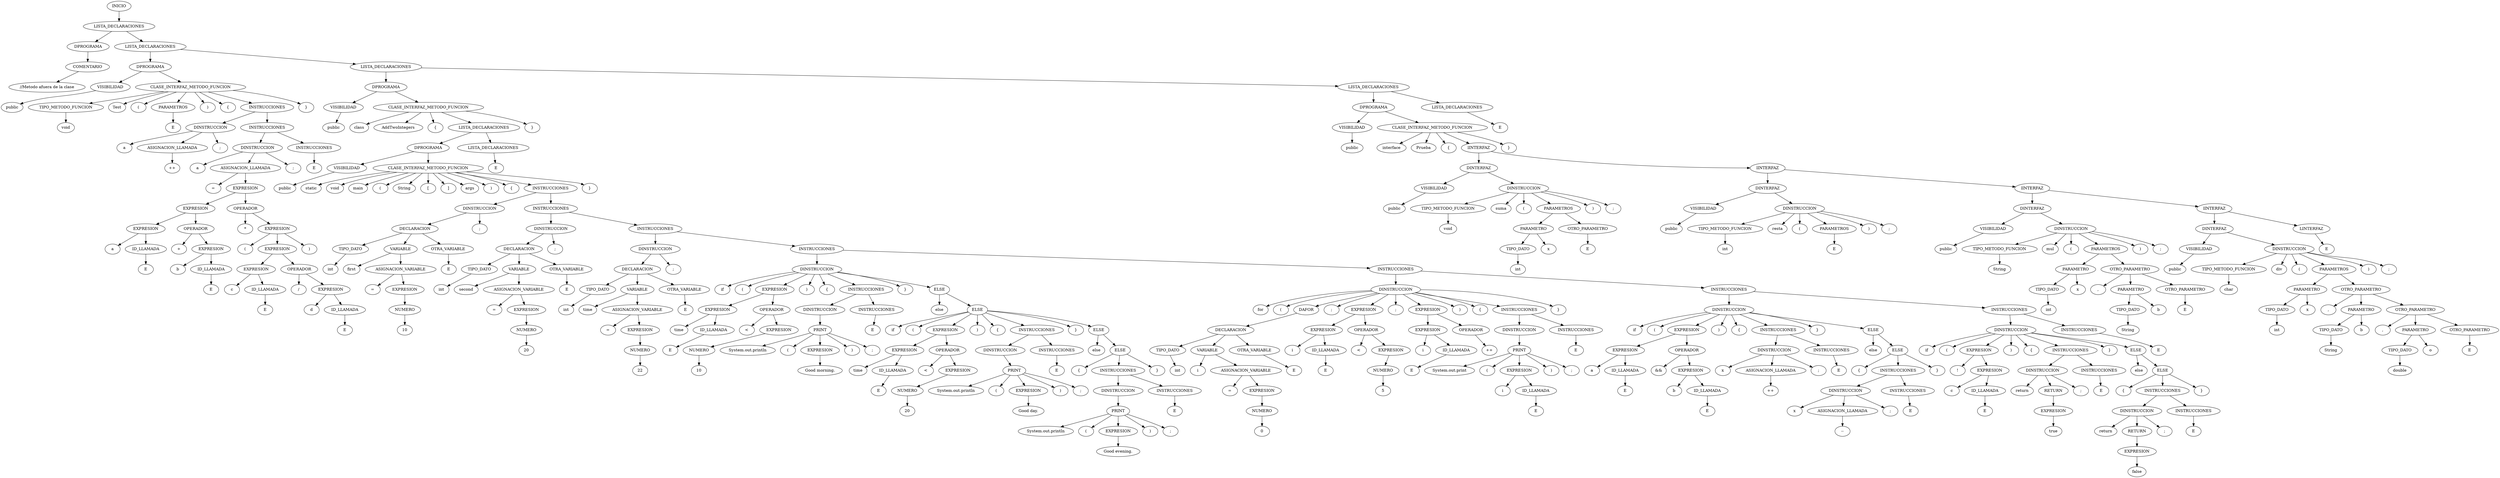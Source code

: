 digraph G {2125 [label= "INICIO" shape="oval"];
2125->2126;
2126 [label= "LISTA_DECLARACIONES" shape="oval"];
2126->2127;
2127 [label= "DPROGRAMA" shape="oval"];
2127->2128;
2128 [label= "COMENTARIO" shape="oval"];
2128->2129;
2129 [label= "//Metodo afuera de la clase" shape="oval"];
2126->2130;
2130 [label= "LISTA_DECLARACIONES" shape="oval"];
2130->2131;
2131 [label= "DPROGRAMA" shape="oval"];
2131->2132;
2132 [label= "VISIBILIDAD" shape="oval"];
2132->2133;
2133 [label= "public" shape="oval"];
2131->2134;
2134 [label= "CLASE_INTERFAZ_METODO_FUNCION" shape="oval"];
2134->2135;
2135 [label= "TIPO_METODO_FUNCION" shape="oval"];
2135->2136;
2136 [label= "void" shape="oval"];
2134->2137;
2137 [label= "Test" shape="oval"];
2134->2138;
2138 [label= "(" shape="oval"];
2134->2139;
2139 [label= "PARAMETROS" shape="oval"];
2139->2140;
2140 [label= "E" shape="oval"];
2134->2141;
2141 [label= ")" shape="oval"];
2134->2142;
2142 [label= "{" shape="oval"];
2134->2143;
2143 [label= "INSTRUCCIONES" shape="oval"];
2143->2144;
2144 [label= "DINSTRUCCION" shape="oval"];
2144->2145;
2145 [label= "a" shape="oval"];
2144->2146;
2146 [label= "ASIGNACION_LLAMADA" shape="oval"];
2146->2147;
2147 [label= "++" shape="oval"];
2144->2148;
2148 [label= ";" shape="oval"];
2143->2149;
2149 [label= "INSTRUCCIONES" shape="oval"];
2149->2150;
2150 [label= "DINSTRUCCION" shape="oval"];
2150->2151;
2151 [label= "a" shape="oval"];
2150->2152;
2152 [label= "ASIGNACION_LLAMADA" shape="oval"];
2152->2153;
2153 [label= "=" shape="oval"];
2152->2154;
2154 [label= "EXPRESION" shape="oval"];
2154->2155;
2155 [label= "EXPRESION" shape="oval"];
2155->2156;
2156 [label= "EXPRESION" shape="oval"];
2156->2157;
2157 [label= "a" shape="oval"];
2156->2158;
2158 [label= "ID_LLAMADA" shape="oval"];
2158->2159;
2159 [label= "E" shape="oval"];
2155->2160;
2160 [label= "OPERADOR" shape="oval"];
2160->2161;
2161 [label= "+" shape="oval"];
2160->2162;
2162 [label= "EXPRESION" shape="oval"];
2162->2163;
2163 [label= "b" shape="oval"];
2162->2164;
2164 [label= "ID_LLAMADA" shape="oval"];
2164->2165;
2165 [label= "E" shape="oval"];
2154->2166;
2166 [label= "OPERADOR" shape="oval"];
2166->2167;
2167 [label= "*" shape="oval"];
2166->2168;
2168 [label= "EXPRESION" shape="oval"];
2168->2169;
2169 [label= "(" shape="oval"];
2168->2170;
2170 [label= "EXPRESION" shape="oval"];
2170->2171;
2171 [label= "EXPRESION" shape="oval"];
2171->2172;
2172 [label= "c" shape="oval"];
2171->2173;
2173 [label= "ID_LLAMADA" shape="oval"];
2173->2174;
2174 [label= "E" shape="oval"];
2170->2175;
2175 [label= "OPERADOR" shape="oval"];
2175->2176;
2176 [label= "/" shape="oval"];
2175->2177;
2177 [label= "EXPRESION" shape="oval"];
2177->2178;
2178 [label= "d" shape="oval"];
2177->2179;
2179 [label= "ID_LLAMADA" shape="oval"];
2179->2180;
2180 [label= "E" shape="oval"];
2168->2181;
2181 [label= ")" shape="oval"];
2150->2182;
2182 [label= ";" shape="oval"];
2149->2183;
2183 [label= "INSTRUCCIONES" shape="oval"];
2183->2184;
2184 [label= "E" shape="oval"];
2134->2185;
2185 [label= "}" shape="oval"];
2130->2186;
2186 [label= "LISTA_DECLARACIONES" shape="oval"];
2186->2187;
2187 [label= "DPROGRAMA" shape="oval"];
2187->2188;
2188 [label= "VISIBILIDAD" shape="oval"];
2188->2189;
2189 [label= "public" shape="oval"];
2187->2190;
2190 [label= "CLASE_INTERFAZ_METODO_FUNCION" shape="oval"];
2190->2191;
2191 [label= "class" shape="oval"];
2190->2192;
2192 [label= "AddTwoIntegers" shape="oval"];
2190->2193;
2193 [label= "{" shape="oval"];
2190->2194;
2194 [label= "LISTA_DECLARACIONES" shape="oval"];
2194->2195;
2195 [label= "DPROGRAMA" shape="oval"];
2195->2196;
2196 [label= "VISIBILIDAD" shape="oval"];
2196->2197;
2197 [label= "public" shape="oval"];
2195->2198;
2198 [label= "CLASE_INTERFAZ_METODO_FUNCION" shape="oval"];
2198->2199;
2199 [label= "static" shape="oval"];
2198->2200;
2200 [label= "void" shape="oval"];
2198->2201;
2201 [label= "main" shape="oval"];
2198->2202;
2202 [label= "(" shape="oval"];
2198->2203;
2203 [label= "String" shape="oval"];
2198->2204;
2204 [label= "[" shape="oval"];
2198->2205;
2205 [label= "]" shape="oval"];
2198->2206;
2206 [label= "args" shape="oval"];
2198->2207;
2207 [label= ")" shape="oval"];
2198->2208;
2208 [label= "{" shape="oval"];
2198->2209;
2209 [label= "INSTRUCCIONES" shape="oval"];
2209->2210;
2210 [label= "DINSTRUCCION" shape="oval"];
2210->2211;
2211 [label= "DECLARACION" shape="oval"];
2211->2212;
2212 [label= "TIPO_DATO" shape="oval"];
2212->2213;
2213 [label= "int" shape="oval"];
2211->2214;
2214 [label= "VARIABLE" shape="oval"];
2214->2215;
2215 [label= "first" shape="oval"];
2214->2216;
2216 [label= "ASIGNACION_VARIABLE" shape="oval"];
2216->2217;
2217 [label= "=" shape="oval"];
2216->2218;
2218 [label= "EXPRESION" shape="oval"];
2218->2219;
2219 [label= "NUMERO" shape="oval"];
2219->2220;
2220 [label= "10" shape="oval"];
2211->2221;
2221 [label= "OTRA_VARIABLE" shape="oval"];
2221->2222;
2222 [label= "E" shape="oval"];
2210->2223;
2223 [label= ";" shape="oval"];
2209->2224;
2224 [label= "INSTRUCCIONES" shape="oval"];
2224->2225;
2225 [label= "DINSTRUCCION" shape="oval"];
2225->2226;
2226 [label= "DECLARACION" shape="oval"];
2226->2227;
2227 [label= "TIPO_DATO" shape="oval"];
2227->2228;
2228 [label= "int" shape="oval"];
2226->2229;
2229 [label= "VARIABLE" shape="oval"];
2229->2230;
2230 [label= "second" shape="oval"];
2229->2231;
2231 [label= "ASIGNACION_VARIABLE" shape="oval"];
2231->2232;
2232 [label= "=" shape="oval"];
2231->2233;
2233 [label= "EXPRESION" shape="oval"];
2233->2234;
2234 [label= "NUMERO" shape="oval"];
2234->2235;
2235 [label= "20" shape="oval"];
2226->2236;
2236 [label= "OTRA_VARIABLE" shape="oval"];
2236->2237;
2237 [label= "E" shape="oval"];
2225->2238;
2238 [label= ";" shape="oval"];
2224->2239;
2239 [label= "INSTRUCCIONES" shape="oval"];
2239->2240;
2240 [label= "DINSTRUCCION" shape="oval"];
2240->2241;
2241 [label= "DECLARACION" shape="oval"];
2241->2242;
2242 [label= "TIPO_DATO" shape="oval"];
2242->2243;
2243 [label= "int" shape="oval"];
2241->2244;
2244 [label= "VARIABLE" shape="oval"];
2244->2245;
2245 [label= "time" shape="oval"];
2244->2246;
2246 [label= "ASIGNACION_VARIABLE" shape="oval"];
2246->2247;
2247 [label= "=" shape="oval"];
2246->2248;
2248 [label= "EXPRESION" shape="oval"];
2248->2249;
2249 [label= "NUMERO" shape="oval"];
2249->2250;
2250 [label= "22" shape="oval"];
2241->2251;
2251 [label= "OTRA_VARIABLE" shape="oval"];
2251->2252;
2252 [label= "E" shape="oval"];
2240->2253;
2253 [label= ";" shape="oval"];
2239->2254;
2254 [label= "INSTRUCCIONES" shape="oval"];
2254->2255;
2255 [label= "DINSTRUCCION" shape="oval"];
2255->2256;
2256 [label= "if" shape="oval"];
2255->2257;
2257 [label= "(" shape="oval"];
2255->2258;
2258 [label= "EXPRESION" shape="oval"];
2258->2259;
2259 [label= "EXPRESION" shape="oval"];
2259->2260;
2260 [label= "time" shape="oval"];
2259->2261;
2261 [label= "ID_LLAMADA" shape="oval"];
2261->2262;
2262 [label= "E" shape="oval"];
2258->2263;
2263 [label= "OPERADOR" shape="oval"];
2263->2264;
2264 [label= "<" shape="oval"];
2263->2265;
2265 [label= "EXPRESION" shape="oval"];
2265->2266;
2266 [label= "NUMERO" shape="oval"];
2266->2267;
2267 [label= "10" shape="oval"];
2255->2268;
2268 [label= ")" shape="oval"];
2255->2269;
2269 [label= "{" shape="oval"];
2255->2270;
2270 [label= "INSTRUCCIONES" shape="oval"];
2270->2271;
2271 [label= "DINSTRUCCION" shape="oval"];
2271->2272;
2272 [label= "PRINT" shape="oval"];
2272->2273;
2273 [label= "System.out.println" shape="oval"];
2272->2274;
2274 [label= "(" shape="oval"];
2272->2275;
2275 [label= "EXPRESION" shape="oval"];
2275->2276;
2276 [label= "Good morning." shape="oval"];
2272->2277;
2277 [label= ")" shape="oval"];
2272->2278;
2278 [label= ";" shape="oval"];
2270->2279;
2279 [label= "INSTRUCCIONES" shape="oval"];
2279->2280;
2280 [label= "E" shape="oval"];
2255->2281;
2281 [label= "}" shape="oval"];
2255->2282;
2282 [label= "ELSE" shape="oval"];
2282->2283;
2283 [label= "else" shape="oval"];
2282->2284;
2284 [label= "ELSE" shape="oval"];
2284->2285;
2285 [label= "if" shape="oval"];
2284->2286;
2286 [label= "(" shape="oval"];
2284->2287;
2287 [label= "EXPRESION" shape="oval"];
2287->2288;
2288 [label= "EXPRESION" shape="oval"];
2288->2289;
2289 [label= "time" shape="oval"];
2288->2290;
2290 [label= "ID_LLAMADA" shape="oval"];
2290->2291;
2291 [label= "E" shape="oval"];
2287->2292;
2292 [label= "OPERADOR" shape="oval"];
2292->2293;
2293 [label= "<" shape="oval"];
2292->2294;
2294 [label= "EXPRESION" shape="oval"];
2294->2295;
2295 [label= "NUMERO" shape="oval"];
2295->2296;
2296 [label= "20" shape="oval"];
2284->2297;
2297 [label= ")" shape="oval"];
2284->2298;
2298 [label= "{" shape="oval"];
2284->2299;
2299 [label= "INSTRUCCIONES" shape="oval"];
2299->2300;
2300 [label= "DINSTRUCCION" shape="oval"];
2300->2301;
2301 [label= "PRINT" shape="oval"];
2301->2302;
2302 [label= "System.out.println" shape="oval"];
2301->2303;
2303 [label= "(" shape="oval"];
2301->2304;
2304 [label= "EXPRESION" shape="oval"];
2304->2305;
2305 [label= "Good day." shape="oval"];
2301->2306;
2306 [label= ")" shape="oval"];
2301->2307;
2307 [label= ";" shape="oval"];
2299->2308;
2308 [label= "INSTRUCCIONES" shape="oval"];
2308->2309;
2309 [label= "E" shape="oval"];
2284->2310;
2310 [label= "}" shape="oval"];
2284->2311;
2311 [label= "ELSE" shape="oval"];
2311->2312;
2312 [label= "else" shape="oval"];
2311->2313;
2313 [label= "ELSE" shape="oval"];
2313->2314;
2314 [label= "{" shape="oval"];
2313->2315;
2315 [label= "INSTRUCCIONES" shape="oval"];
2315->2316;
2316 [label= "DINSTRUCCION" shape="oval"];
2316->2317;
2317 [label= "PRINT" shape="oval"];
2317->2318;
2318 [label= "System.out.println" shape="oval"];
2317->2319;
2319 [label= "(" shape="oval"];
2317->2320;
2320 [label= "EXPRESION" shape="oval"];
2320->2321;
2321 [label= "Good evening." shape="oval"];
2317->2322;
2322 [label= ")" shape="oval"];
2317->2323;
2323 [label= ";" shape="oval"];
2315->2324;
2324 [label= "INSTRUCCIONES" shape="oval"];
2324->2325;
2325 [label= "E" shape="oval"];
2313->2326;
2326 [label= "}" shape="oval"];
2254->2327;
2327 [label= "INSTRUCCIONES" shape="oval"];
2327->2328;
2328 [label= "DINSTRUCCION" shape="oval"];
2328->2329;
2329 [label= "for" shape="oval"];
2328->2330;
2330 [label= "(" shape="oval"];
2328->2331;
2331 [label= "DAFOR" shape="oval"];
2331->2332;
2332 [label= "DECLARACION" shape="oval"];
2332->2333;
2333 [label= "TIPO_DATO" shape="oval"];
2333->2334;
2334 [label= "int" shape="oval"];
2332->2335;
2335 [label= "VARIABLE" shape="oval"];
2335->2336;
2336 [label= "i" shape="oval"];
2335->2337;
2337 [label= "ASIGNACION_VARIABLE" shape="oval"];
2337->2338;
2338 [label= "=" shape="oval"];
2337->2339;
2339 [label= "EXPRESION" shape="oval"];
2339->2340;
2340 [label= "NUMERO" shape="oval"];
2340->2341;
2341 [label= "0" shape="oval"];
2332->2342;
2342 [label= "OTRA_VARIABLE" shape="oval"];
2342->2343;
2343 [label= "E" shape="oval"];
2328->2344;
2344 [label= ";" shape="oval"];
2328->2345;
2345 [label= "EXPRESION" shape="oval"];
2345->2346;
2346 [label= "EXPRESION" shape="oval"];
2346->2347;
2347 [label= "i" shape="oval"];
2346->2348;
2348 [label= "ID_LLAMADA" shape="oval"];
2348->2349;
2349 [label= "E" shape="oval"];
2345->2350;
2350 [label= "OPERADOR" shape="oval"];
2350->2351;
2351 [label= "<" shape="oval"];
2350->2352;
2352 [label= "EXPRESION" shape="oval"];
2352->2353;
2353 [label= "NUMERO" shape="oval"];
2353->2354;
2354 [label= "5" shape="oval"];
2328->2355;
2355 [label= ";" shape="oval"];
2328->2356;
2356 [label= "EXPRESION" shape="oval"];
2356->2357;
2357 [label= "EXPRESION" shape="oval"];
2357->2358;
2358 [label= "i" shape="oval"];
2357->2359;
2359 [label= "ID_LLAMADA" shape="oval"];
2359->2360;
2360 [label= "E" shape="oval"];
2356->2361;
2361 [label= "OPERADOR" shape="oval"];
2361->2362;
2362 [label= "++" shape="oval"];
2328->2363;
2363 [label= ")" shape="oval"];
2328->2364;
2364 [label= "{" shape="oval"];
2328->2365;
2365 [label= "INSTRUCCIONES" shape="oval"];
2365->2366;
2366 [label= "DINSTRUCCION" shape="oval"];
2366->2367;
2367 [label= "PRINT" shape="oval"];
2367->2368;
2368 [label= "System.out.print" shape="oval"];
2367->2369;
2369 [label= "(" shape="oval"];
2367->2370;
2370 [label= "EXPRESION" shape="oval"];
2370->2371;
2371 [label= "i" shape="oval"];
2370->2372;
2372 [label= "ID_LLAMADA" shape="oval"];
2372->2373;
2373 [label= "E" shape="oval"];
2367->2374;
2374 [label= ")" shape="oval"];
2367->2375;
2375 [label= ";" shape="oval"];
2365->2376;
2376 [label= "INSTRUCCIONES" shape="oval"];
2376->2377;
2377 [label= "E" shape="oval"];
2328->2378;
2378 [label= "}" shape="oval"];
2327->2379;
2379 [label= "INSTRUCCIONES" shape="oval"];
2379->2380;
2380 [label= "DINSTRUCCION" shape="oval"];
2380->2381;
2381 [label= "if" shape="oval"];
2380->2382;
2382 [label= "(" shape="oval"];
2380->2383;
2383 [label= "EXPRESION" shape="oval"];
2383->2384;
2384 [label= "EXPRESION" shape="oval"];
2384->2385;
2385 [label= "a" shape="oval"];
2384->2386;
2386 [label= "ID_LLAMADA" shape="oval"];
2386->2387;
2387 [label= "E" shape="oval"];
2383->2388;
2388 [label= "OPERADOR" shape="oval"];
2388->2389;
2389 [label= "&&" shape="oval"];
2388->2390;
2390 [label= "EXPRESION" shape="oval"];
2390->2391;
2391 [label= "b" shape="oval"];
2390->2392;
2392 [label= "ID_LLAMADA" shape="oval"];
2392->2393;
2393 [label= "E" shape="oval"];
2380->2394;
2394 [label= ")" shape="oval"];
2380->2395;
2395 [label= "{" shape="oval"];
2380->2396;
2396 [label= "INSTRUCCIONES" shape="oval"];
2396->2397;
2397 [label= "DINSTRUCCION" shape="oval"];
2397->2398;
2398 [label= "x" shape="oval"];
2397->2399;
2399 [label= "ASIGNACION_LLAMADA" shape="oval"];
2399->2400;
2400 [label= "++" shape="oval"];
2397->2401;
2401 [label= ";" shape="oval"];
2396->2402;
2402 [label= "INSTRUCCIONES" shape="oval"];
2402->2403;
2403 [label= "E" shape="oval"];
2380->2404;
2404 [label= "}" shape="oval"];
2380->2405;
2405 [label= "ELSE" shape="oval"];
2405->2406;
2406 [label= "else" shape="oval"];
2405->2407;
2407 [label= "ELSE" shape="oval"];
2407->2408;
2408 [label= "{" shape="oval"];
2407->2409;
2409 [label= "INSTRUCCIONES" shape="oval"];
2409->2410;
2410 [label= "DINSTRUCCION" shape="oval"];
2410->2411;
2411 [label= "x" shape="oval"];
2410->2412;
2412 [label= "ASIGNACION_LLAMADA" shape="oval"];
2412->2413;
2413 [label= "--" shape="oval"];
2410->2414;
2414 [label= ";" shape="oval"];
2409->2415;
2415 [label= "INSTRUCCIONES" shape="oval"];
2415->2416;
2416 [label= "E" shape="oval"];
2407->2417;
2417 [label= "}" shape="oval"];
2379->2418;
2418 [label= "INSTRUCCIONES" shape="oval"];
2418->2419;
2419 [label= "DINSTRUCCION" shape="oval"];
2419->2420;
2420 [label= "if" shape="oval"];
2419->2421;
2421 [label= "(" shape="oval"];
2419->2422;
2422 [label= "EXPRESION" shape="oval"];
2422->2423;
2423 [label= "!" shape="oval"];
2422->2424;
2424 [label= "EXPRESION" shape="oval"];
2424->2425;
2425 [label= "c" shape="oval"];
2424->2426;
2426 [label= "ID_LLAMADA" shape="oval"];
2426->2427;
2427 [label= "E" shape="oval"];
2419->2428;
2428 [label= ")" shape="oval"];
2419->2429;
2429 [label= "{" shape="oval"];
2419->2430;
2430 [label= "INSTRUCCIONES" shape="oval"];
2430->2431;
2431 [label= "DINSTRUCCION" shape="oval"];
2431->2432;
2432 [label= "return" shape="oval"];
2431->2433;
2433 [label= "RETURN" shape="oval"];
2433->2434;
2434 [label= "EXPRESION" shape="oval"];
2434->2435;
2435 [label= "true" shape="oval"];
2431->2436;
2436 [label= ";" shape="oval"];
2430->2437;
2437 [label= "INSTRUCCIONES" shape="oval"];
2437->2438;
2438 [label= "E" shape="oval"];
2419->2439;
2439 [label= "}" shape="oval"];
2419->2440;
2440 [label= "ELSE" shape="oval"];
2440->2441;
2441 [label= "else" shape="oval"];
2440->2442;
2442 [label= "ELSE" shape="oval"];
2442->2443;
2443 [label= "{" shape="oval"];
2442->2444;
2444 [label= "INSTRUCCIONES" shape="oval"];
2444->2445;
2445 [label= "DINSTRUCCION" shape="oval"];
2445->2446;
2446 [label= "return" shape="oval"];
2445->2447;
2447 [label= "RETURN" shape="oval"];
2447->2448;
2448 [label= "EXPRESION" shape="oval"];
2448->2449;
2449 [label= "false" shape="oval"];
2445->2450;
2450 [label= ";" shape="oval"];
2444->2451;
2451 [label= "INSTRUCCIONES" shape="oval"];
2451->2452;
2452 [label= "E" shape="oval"];
2442->2453;
2453 [label= "}" shape="oval"];
2418->2454;
2454 [label= "INSTRUCCIONES" shape="oval"];
2454->2455;
2455 [label= "E" shape="oval"];
2198->2456;
2456 [label= "}" shape="oval"];
2194->2457;
2457 [label= "LISTA_DECLARACIONES" shape="oval"];
2457->2458;
2458 [label= "E" shape="oval"];
2190->2459;
2459 [label= "}" shape="oval"];
2186->2460;
2460 [label= "LISTA_DECLARACIONES" shape="oval"];
2460->2461;
2461 [label= "DPROGRAMA" shape="oval"];
2461->2462;
2462 [label= "VISIBILIDAD" shape="oval"];
2462->2463;
2463 [label= "public" shape="oval"];
2461->2464;
2464 [label= "CLASE_INTERFAZ_METODO_FUNCION" shape="oval"];
2464->2465;
2465 [label= "interface" shape="oval"];
2464->2466;
2466 [label= "Prueba" shape="oval"];
2464->2467;
2467 [label= "{" shape="oval"];
2464->2468;
2468 [label= "lINTERFAZ" shape="oval"];
2468->2469;
2469 [label= "DINTERFAZ" shape="oval"];
2469->2470;
2470 [label= "VISIBILIDAD" shape="oval"];
2470->2471;
2471 [label= "public" shape="oval"];
2469->2472;
2472 [label= "DINSTRUCCION" shape="oval"];
2472->2473;
2473 [label= "TIPO_METODO_FUNCION" shape="oval"];
2473->2474;
2474 [label= "void" shape="oval"];
2472->2475;
2475 [label= "suma" shape="oval"];
2472->2476;
2476 [label= "(" shape="oval"];
2472->2477;
2477 [label= "PARAMETROS" shape="oval"];
2477->2478;
2478 [label= "PARAMETRO" shape="oval"];
2478->2479;
2479 [label= "TIPO_DATO" shape="oval"];
2479->2480;
2480 [label= "int" shape="oval"];
2478->2481;
2481 [label= "x" shape="oval"];
2477->2482;
2482 [label= "OTRO_PARAMETRO" shape="oval"];
2482->2483;
2483 [label= "E" shape="oval"];
2472->2484;
2484 [label= ")" shape="oval"];
2472->2485;
2485 [label= ";" shape="oval"];
2468->2486;
2486 [label= "lINTERFAZ" shape="oval"];
2486->2487;
2487 [label= "DINTERFAZ" shape="oval"];
2487->2488;
2488 [label= "VISIBILIDAD" shape="oval"];
2488->2489;
2489 [label= "public" shape="oval"];
2487->2490;
2490 [label= "DINSTRUCCION" shape="oval"];
2490->2491;
2491 [label= "TIPO_METODO_FUNCION" shape="oval"];
2491->2492;
2492 [label= "int" shape="oval"];
2490->2493;
2493 [label= "resta" shape="oval"];
2490->2494;
2494 [label= "(" shape="oval"];
2490->2495;
2495 [label= "PARAMETROS" shape="oval"];
2495->2496;
2496 [label= "E" shape="oval"];
2490->2497;
2497 [label= ")" shape="oval"];
2490->2498;
2498 [label= ";" shape="oval"];
2486->2499;
2499 [label= "lINTERFAZ" shape="oval"];
2499->2500;
2500 [label= "DINTERFAZ" shape="oval"];
2500->2501;
2501 [label= "VISIBILIDAD" shape="oval"];
2501->2502;
2502 [label= "public" shape="oval"];
2500->2503;
2503 [label= "DINSTRUCCION" shape="oval"];
2503->2504;
2504 [label= "TIPO_METODO_FUNCION" shape="oval"];
2504->2505;
2505 [label= "String" shape="oval"];
2503->2506;
2506 [label= "mul" shape="oval"];
2503->2507;
2507 [label= "(" shape="oval"];
2503->2508;
2508 [label= "PARAMETROS" shape="oval"];
2508->2509;
2509 [label= "PARAMETRO" shape="oval"];
2509->2510;
2510 [label= "TIPO_DATO" shape="oval"];
2510->2511;
2511 [label= "int" shape="oval"];
2509->2512;
2512 [label= "x" shape="oval"];
2508->2513;
2513 [label= "OTRO_PARAMETRO" shape="oval"];
2513->2514;
2514 [label= "," shape="oval"];
2513->2515;
2515 [label= "PARAMETRO" shape="oval"];
2515->2516;
2516 [label= "TIPO_DATO" shape="oval"];
2516->2517;
2517 [label= "String" shape="oval"];
2515->2518;
2518 [label= "b" shape="oval"];
2513->2519;
2519 [label= "OTRO_PARAMETRO" shape="oval"];
2519->2520;
2520 [label= "E" shape="oval"];
2503->2521;
2521 [label= ")" shape="oval"];
2503->2522;
2522 [label= ";" shape="oval"];
2499->2523;
2523 [label= "lINTERFAZ" shape="oval"];
2523->2524;
2524 [label= "DINTERFAZ" shape="oval"];
2524->2525;
2525 [label= "VISIBILIDAD" shape="oval"];
2525->2526;
2526 [label= "public" shape="oval"];
2524->2527;
2527 [label= "DINSTRUCCION" shape="oval"];
2527->2528;
2528 [label= "TIPO_METODO_FUNCION" shape="oval"];
2528->2529;
2529 [label= "char" shape="oval"];
2527->2530;
2530 [label= "div" shape="oval"];
2527->2531;
2531 [label= "(" shape="oval"];
2527->2532;
2532 [label= "PARAMETROS" shape="oval"];
2532->2533;
2533 [label= "PARAMETRO" shape="oval"];
2533->2534;
2534 [label= "TIPO_DATO" shape="oval"];
2534->2535;
2535 [label= "int" shape="oval"];
2533->2536;
2536 [label= "x" shape="oval"];
2532->2537;
2537 [label= "OTRO_PARAMETRO" shape="oval"];
2537->2538;
2538 [label= "," shape="oval"];
2537->2539;
2539 [label= "PARAMETRO" shape="oval"];
2539->2540;
2540 [label= "TIPO_DATO" shape="oval"];
2540->2541;
2541 [label= "String" shape="oval"];
2539->2542;
2542 [label= "b" shape="oval"];
2537->2543;
2543 [label= "OTRO_PARAMETRO" shape="oval"];
2543->2544;
2544 [label= "," shape="oval"];
2543->2545;
2545 [label= "PARAMETRO" shape="oval"];
2545->2546;
2546 [label= "TIPO_DATO" shape="oval"];
2546->2547;
2547 [label= "double" shape="oval"];
2545->2548;
2548 [label= "o" shape="oval"];
2543->2549;
2549 [label= "OTRO_PARAMETRO" shape="oval"];
2549->2550;
2550 [label= "E" shape="oval"];
2527->2551;
2551 [label= ")" shape="oval"];
2527->2552;
2552 [label= ";" shape="oval"];
2523->2553;
2553 [label= "LINTERFAZ" shape="oval"];
2553->2554;
2554 [label= "E" shape="oval"];
2464->2555;
2555 [label= "}" shape="oval"];
2460->2556;
2556 [label= "LISTA_DECLARACIONES" shape="oval"];
2556->2557;
2557 [label= "E" shape="oval"];
}